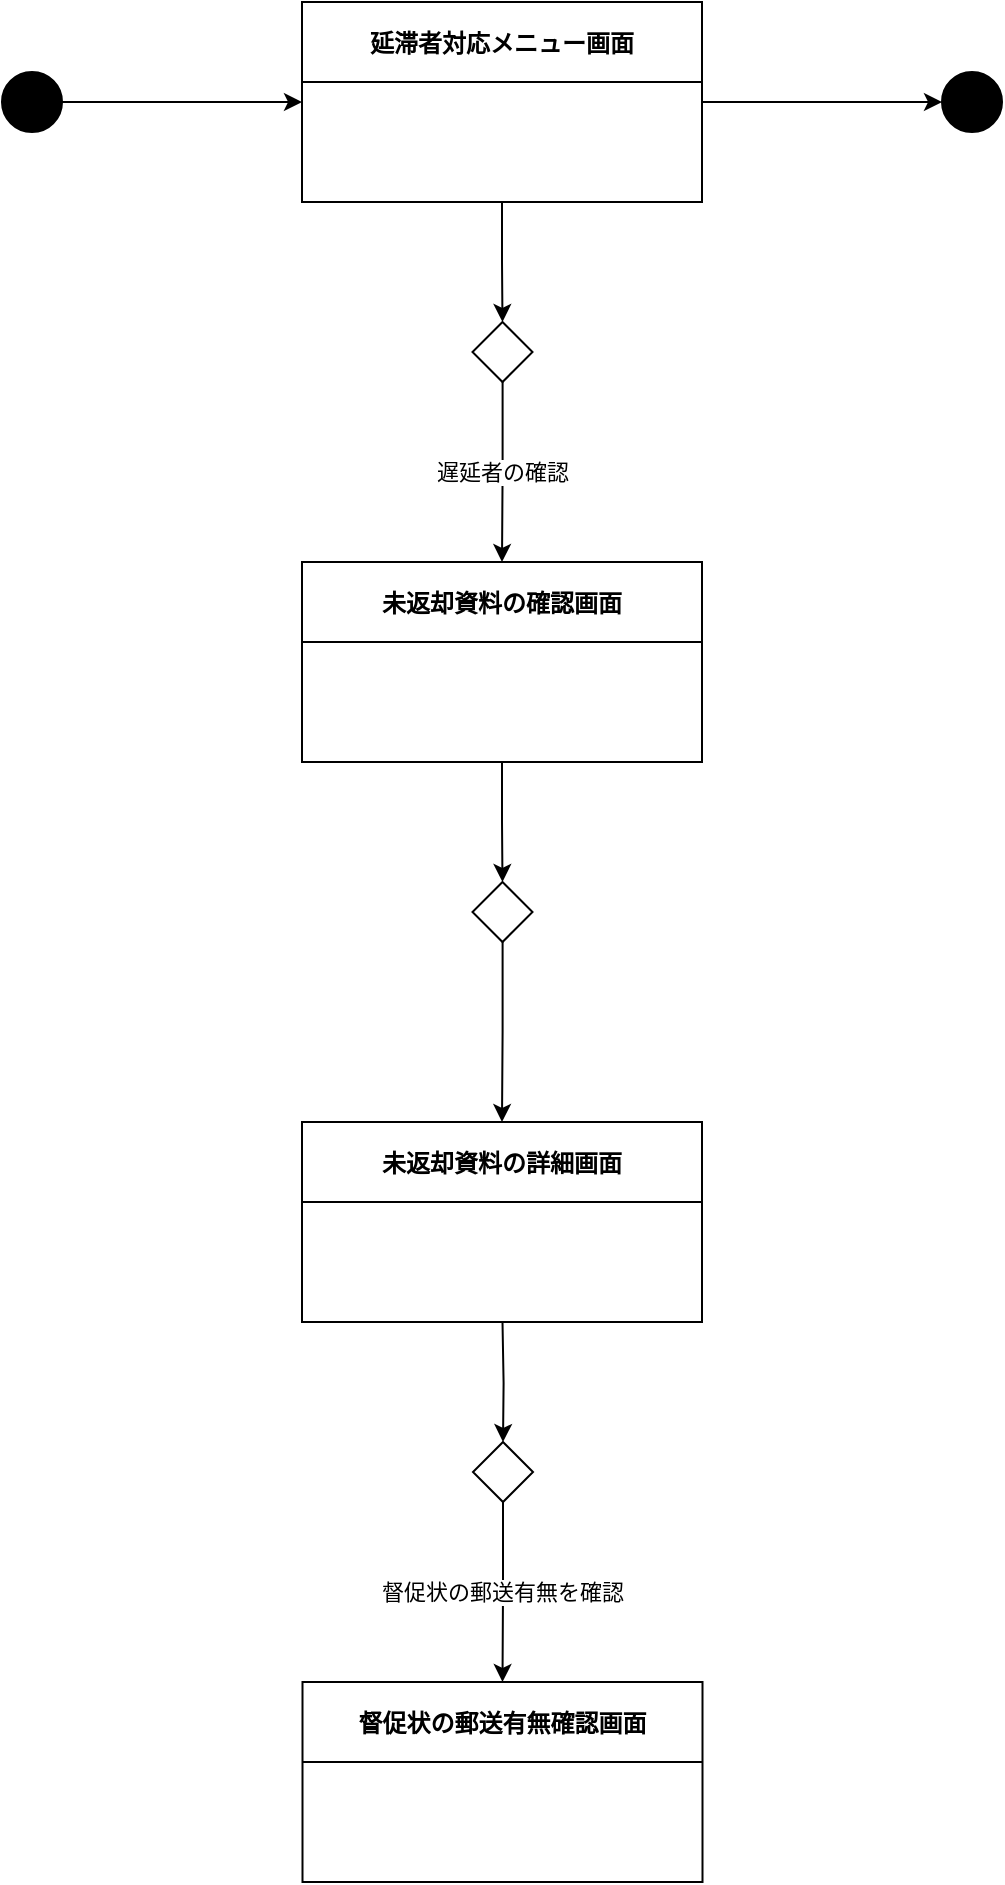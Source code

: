 <mxfile version="18.0.6" type="device"><diagram id="QoiP2612kjrCjkif2vcE" name="ページ1"><mxGraphModel dx="544" dy="1018" grid="1" gridSize="10" guides="1" tooltips="1" connect="1" arrows="1" fold="1" page="1" pageScale="1" pageWidth="827" pageHeight="1169" math="0" shadow="0"><root><mxCell id="0"/><mxCell id="1" parent="0"/><mxCell id="jsGEg_EdY94bIm6FMxEy-5" style="edgeStyle=orthogonalEdgeStyle;rounded=0;orthogonalLoop=1;jettySize=auto;html=1;" parent="1" source="jsGEg_EdY94bIm6FMxEy-1" target="jsGEg_EdY94bIm6FMxEy-4" edge="1"><mxGeometry relative="1" as="geometry"/></mxCell><mxCell id="MFdvZ9QitFxoXXTdXehR-4" style="edgeStyle=orthogonalEdgeStyle;rounded=0;orthogonalLoop=1;jettySize=auto;html=1;entryX=0.5;entryY=0;entryDx=0;entryDy=0;" parent="1" source="jsGEg_EdY94bIm6FMxEy-1" target="MFdvZ9QitFxoXXTdXehR-1" edge="1"><mxGeometry relative="1" as="geometry"/></mxCell><mxCell id="jsGEg_EdY94bIm6FMxEy-1" value="延滞者対応メニュー画面" style="swimlane;startSize=40;" parent="1" vertex="1"><mxGeometry x="200" y="80" width="200" height="100" as="geometry"/></mxCell><mxCell id="jsGEg_EdY94bIm6FMxEy-3" style="edgeStyle=orthogonalEdgeStyle;rounded=0;orthogonalLoop=1;jettySize=auto;html=1;entryX=0;entryY=0.5;entryDx=0;entryDy=0;" parent="1" source="jsGEg_EdY94bIm6FMxEy-2" target="jsGEg_EdY94bIm6FMxEy-1" edge="1"><mxGeometry relative="1" as="geometry"/></mxCell><mxCell id="jsGEg_EdY94bIm6FMxEy-2" value="" style="ellipse;whiteSpace=wrap;html=1;aspect=fixed;fillColor=#000000;" parent="1" vertex="1"><mxGeometry x="50" y="115" width="30" height="30" as="geometry"/></mxCell><mxCell id="jsGEg_EdY94bIm6FMxEy-4" value="" style="ellipse;whiteSpace=wrap;html=1;aspect=fixed;fillColor=#000000;" parent="1" vertex="1"><mxGeometry x="520" y="115" width="30" height="30" as="geometry"/></mxCell><mxCell id="MFdvZ9QitFxoXXTdXehR-6" value="遅延者の確認" style="edgeStyle=orthogonalEdgeStyle;rounded=0;orthogonalLoop=1;jettySize=auto;html=1;entryX=0.5;entryY=0;entryDx=0;entryDy=0;" parent="1" source="MFdvZ9QitFxoXXTdXehR-1" target="MFdvZ9QitFxoXXTdXehR-3" edge="1"><mxGeometry relative="1" as="geometry"/></mxCell><mxCell id="MFdvZ9QitFxoXXTdXehR-1" value="" style="rhombus;whiteSpace=wrap;html=1;fillColor=#FFFFFF;" parent="1" vertex="1"><mxGeometry x="285.25" y="240" width="30" height="30" as="geometry"/></mxCell><mxCell id="3GDkBmSq7QmaEQJ1cqxn-6" style="edgeStyle=orthogonalEdgeStyle;rounded=0;orthogonalLoop=1;jettySize=auto;html=1;entryX=0.5;entryY=0;entryDx=0;entryDy=0;" parent="1" source="MFdvZ9QitFxoXXTdXehR-3" target="3GDkBmSq7QmaEQJ1cqxn-4" edge="1"><mxGeometry relative="1" as="geometry"/></mxCell><mxCell id="MFdvZ9QitFxoXXTdXehR-3" value="未返却資料の確認画面" style="swimlane;startSize=40;" parent="1" vertex="1"><mxGeometry x="200" y="360" width="200" height="100" as="geometry"/></mxCell><mxCell id="3GDkBmSq7QmaEQJ1cqxn-3" value="" style="edgeStyle=orthogonalEdgeStyle;rounded=0;orthogonalLoop=1;jettySize=auto;html=1;entryX=0.5;entryY=0;entryDx=0;entryDy=0;" parent="1" source="3GDkBmSq7QmaEQJ1cqxn-4" target="3GDkBmSq7QmaEQJ1cqxn-5" edge="1"><mxGeometry relative="1" as="geometry"/></mxCell><mxCell id="3GDkBmSq7QmaEQJ1cqxn-4" value="" style="rhombus;whiteSpace=wrap;html=1;fillColor=#FFFFFF;" parent="1" vertex="1"><mxGeometry x="285.25" y="520" width="30" height="30" as="geometry"/></mxCell><mxCell id="3GDkBmSq7QmaEQJ1cqxn-5" value="未返却資料の詳細画面" style="swimlane;startSize=40;" parent="1" vertex="1"><mxGeometry x="200" y="640" width="200" height="100" as="geometry"/></mxCell><mxCell id="LvcK5tB3iv1dASplxZC6-1" style="edgeStyle=orthogonalEdgeStyle;rounded=0;orthogonalLoop=1;jettySize=auto;html=1;entryX=0.5;entryY=0;entryDx=0;entryDy=0;" edge="1" parent="1" target="LvcK5tB3iv1dASplxZC6-3"><mxGeometry relative="1" as="geometry"><mxPoint x="300.25" y="740" as="sourcePoint"/></mxGeometry></mxCell><mxCell id="LvcK5tB3iv1dASplxZC6-2" value="督促状の郵送有無を確認" style="edgeStyle=orthogonalEdgeStyle;rounded=0;orthogonalLoop=1;jettySize=auto;html=1;entryX=0.5;entryY=0;entryDx=0;entryDy=0;" edge="1" parent="1" source="LvcK5tB3iv1dASplxZC6-3" target="LvcK5tB3iv1dASplxZC6-4"><mxGeometry relative="1" as="geometry"/></mxCell><mxCell id="LvcK5tB3iv1dASplxZC6-3" value="" style="rhombus;whiteSpace=wrap;html=1;fillColor=#FFFFFF;" vertex="1" parent="1"><mxGeometry x="285.5" y="800" width="30" height="30" as="geometry"/></mxCell><mxCell id="LvcK5tB3iv1dASplxZC6-4" value="督促状の郵送有無確認画面" style="swimlane;startSize=40;" vertex="1" parent="1"><mxGeometry x="200.25" y="920" width="200" height="100" as="geometry"/></mxCell></root></mxGraphModel></diagram></mxfile>